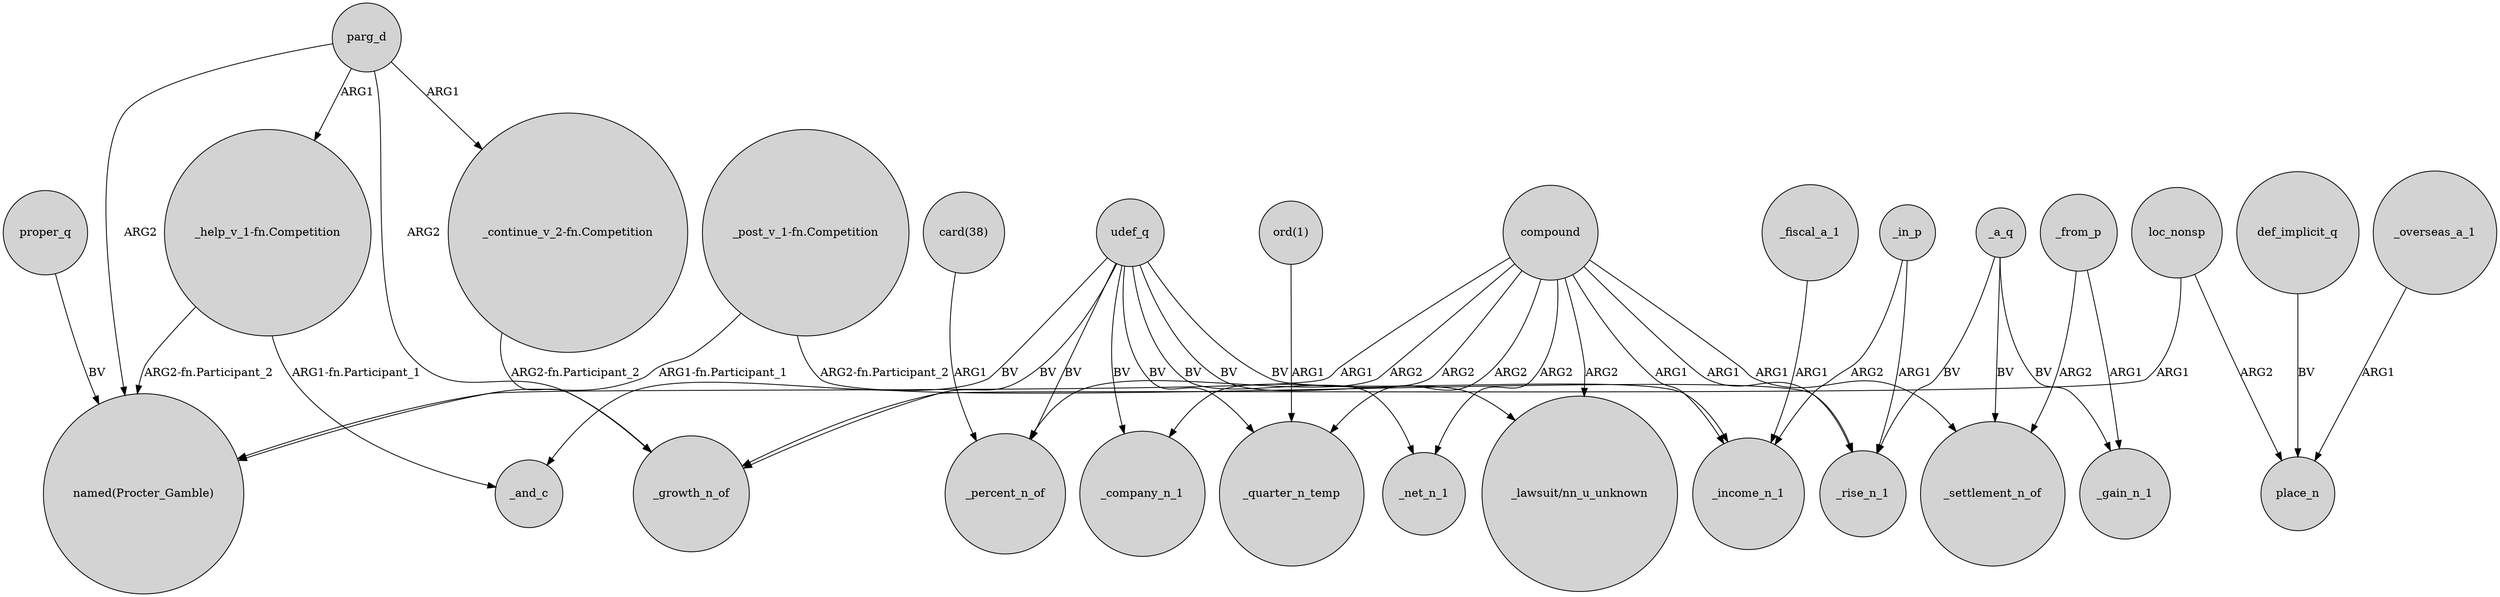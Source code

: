 digraph {
	node [shape=circle style=filled]
	proper_q -> "named(Procter_Gamble)" [label=BV]
	_a_q -> _rise_n_1 [label=BV]
	parg_d -> _growth_n_of [label=ARG2]
	_fiscal_a_1 -> _income_n_1 [label=ARG1]
	compound -> _net_n_1 [label=ARG2]
	def_implicit_q -> place_n [label=BV]
	compound -> _rise_n_1 [label=ARG1]
	compound -> _company_n_1 [label=ARG2]
	udef_q -> "_lawsuit/nn_u_unknown" [label=BV]
	udef_q -> _company_n_1 [label=BV]
	udef_q -> _income_n_1 [label=BV]
	_in_p -> _income_n_1 [label=ARG2]
	"_post_v_1-fn.Competition" -> "named(Procter_Gamble)" [label="ARG1-fn.Participant_1"]
	"card(38)" -> _percent_n_of [label=ARG1]
	parg_d -> "_continue_v_2-fn.Competition" [label=ARG1]
	compound -> _settlement_n_of [label=ARG1]
	udef_q -> _and_c [label=BV]
	loc_nonsp -> _growth_n_of [label=ARG1]
	_a_q -> _settlement_n_of [label=BV]
	compound -> "named(Procter_Gamble)" [label=ARG1]
	parg_d -> "_help_v_1-fn.Competition" [label=ARG1]
	compound -> _income_n_1 [label=ARG1]
	compound -> _quarter_n_temp [label=ARG2]
	udef_q -> _percent_n_of [label=BV]
	"_help_v_1-fn.Competition" -> _and_c [label="ARG1-fn.Participant_1"]
	udef_q -> _net_n_1 [label=BV]
	compound -> _percent_n_of [label=ARG2]
	_overseas_a_1 -> place_n [label=ARG1]
	"ord(1)" -> _quarter_n_temp [label=ARG1]
	_a_q -> _gain_n_1 [label=BV]
	udef_q -> _growth_n_of [label=BV]
	"_post_v_1-fn.Competition" -> _rise_n_1 [label="ARG2-fn.Participant_2"]
	parg_d -> "named(Procter_Gamble)" [label=ARG2]
	udef_q -> _quarter_n_temp [label=BV]
	compound -> "_lawsuit/nn_u_unknown" [label=ARG2]
	loc_nonsp -> place_n [label=ARG2]
	_from_p -> _settlement_n_of [label=ARG2]
	_in_p -> _rise_n_1 [label=ARG1]
	_from_p -> _gain_n_1 [label=ARG1]
	"_help_v_1-fn.Competition" -> "named(Procter_Gamble)" [label="ARG2-fn.Participant_2"]
	"_continue_v_2-fn.Competition" -> _growth_n_of [label="ARG2-fn.Participant_2"]
}
